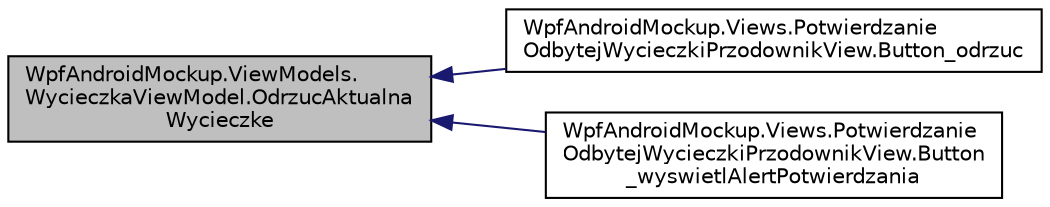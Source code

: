 digraph "WpfAndroidMockup.ViewModels.WycieczkaViewModel.OdrzucAktualnaWycieczke"
{
 // INTERACTIVE_SVG=YES
  edge [fontname="Helvetica",fontsize="10",labelfontname="Helvetica",labelfontsize="10"];
  node [fontname="Helvetica",fontsize="10",shape=record];
  rankdir="LR";
  Node22 [label="WpfAndroidMockup.ViewModels.\lWycieczkaViewModel.OdrzucAktualna\lWycieczke",height=0.2,width=0.4,color="black", fillcolor="grey75", style="filled", fontcolor="black"];
  Node22 -> Node23 [dir="back",color="midnightblue",fontsize="10",style="solid",fontname="Helvetica"];
  Node23 [label="WpfAndroidMockup.Views.Potwierdzanie\lOdbytejWycieczkiPrzodownikView.Button_odrzuc",height=0.2,width=0.4,color="black", fillcolor="white", style="filled",URL="$class_wpf_android_mockup_1_1_views_1_1_potwierdzanie_odbytej_wycieczki_przodownik_view.html#a442ce1d31e4b93fe2cd4a92a33370815",tooltip="Logika przycisku odpowiedzialnego za odrzucenie wycieczki "];
  Node22 -> Node24 [dir="back",color="midnightblue",fontsize="10",style="solid",fontname="Helvetica"];
  Node24 [label="WpfAndroidMockup.Views.Potwierdzanie\lOdbytejWycieczkiPrzodownikView.Button\l_wyswietlAlertPotwierdzania",height=0.2,width=0.4,color="black", fillcolor="white", style="filled",URL="$class_wpf_android_mockup_1_1_views_1_1_potwierdzanie_odbytej_wycieczki_przodownik_view.html#a0365c58274ebf5390c50615c34590fd1",tooltip="Wyświetla okno do potwierdzania wycieczki przez przodownika "];
}
